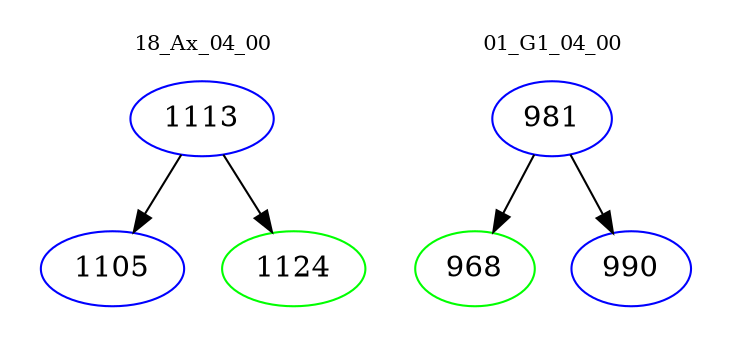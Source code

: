 digraph{
subgraph cluster_0 {
color = white
label = "18_Ax_04_00";
fontsize=10;
T0_1113 [label="1113", color="blue"]
T0_1113 -> T0_1105 [color="black"]
T0_1105 [label="1105", color="blue"]
T0_1113 -> T0_1124 [color="black"]
T0_1124 [label="1124", color="green"]
}
subgraph cluster_1 {
color = white
label = "01_G1_04_00";
fontsize=10;
T1_981 [label="981", color="blue"]
T1_981 -> T1_968 [color="black"]
T1_968 [label="968", color="green"]
T1_981 -> T1_990 [color="black"]
T1_990 [label="990", color="blue"]
}
}
